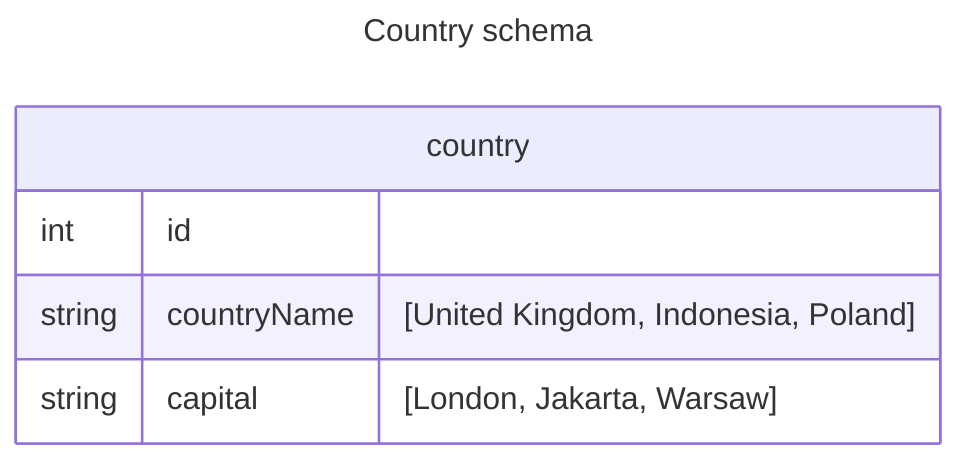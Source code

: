 ---
title: Country schema
---

erDiagram
    country {
        int id
        string countryName "[United Kingdom, Indonesia, Poland]"
        string capital "[London, Jakarta, Warsaw]"
    }